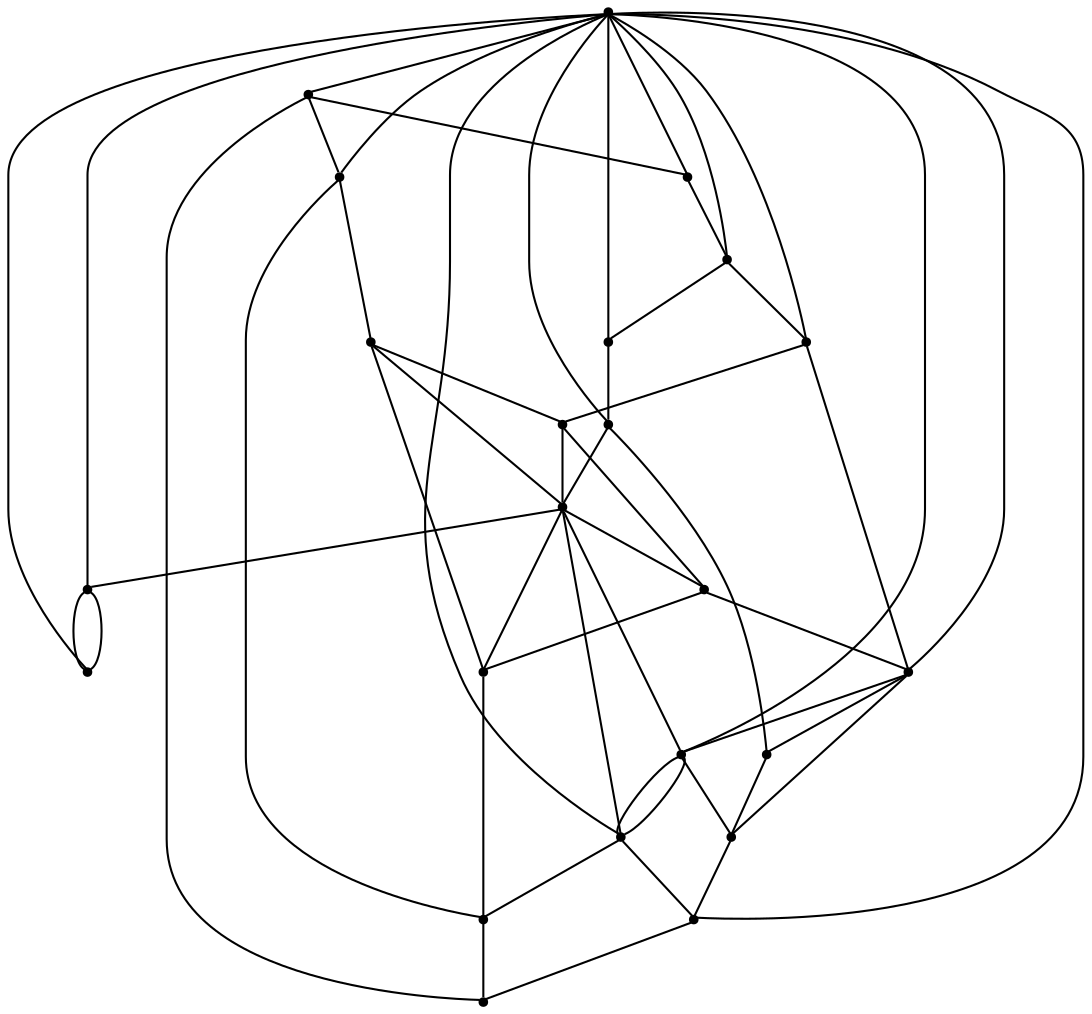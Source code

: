 graph {
  node [shape=point,comment="{\"directed\":false,\"doi\":\"10.1007/978-3-642-25878-7_8\",\"figure\":\"3 (2)\"}"]

  v0 [pos="1141.0793238807612,2540.9644519819803"]
  v1 [pos="1084.4200341387098,2455.8592605785775"]
  v2 [pos="919.3504704853804,2620.1521066752207"]
  v3 [pos="993.1739162616076,2455.8592605785775"]
  v4 [pos="919.3504704853804,2529.629183403068"]
  v5 [pos="935.4137499039724,2455.859260578577"]
  v6 [pos="919.3504704853804,2471.9077015296934"]
  v7 [pos="919.3504704853804,2439.8067499697195"]
  v8 [pos="903.2913907001407,2455.8592605785775"]
  v9 [pos="991.2306313740329,2435.3809971755295"]
  v10 [pos="937.4279195120696,2384.331210462592"]
  v11 [pos="919.3504704853804,2382.0850137427365"]
  v12 [pos="867.0667055576841,2507.9343466888354"]
  v13 [pos="845.5312243425054,2455.8592605785775"]
  v14 [pos="1078.3941965862105,2410.5937292847593"]
  v15 [pos="960.6845981859149,2294.0209268074477"]
  v16 [pos="919.3504704853804,2290.237162522024"]
  v17 [pos="802.7750753365513,2571.2526253715982"]
  v18 [pos="754.2850905577011,2455.8592605785775"]
  v19 [pos="840.206025620952,2310.6276739300147"]
  v20 [pos="755.4151737143261,2435.1976082235406"]
  v21 [pos="711.9459778697942,2345.170928842276"]
  v22 [pos="919.3504704853804,2455.8592605785775"]

  v0 -- v21 [id="-1",pos="1141.0793238807612,2540.9644519819803 1106.9920727727717,2628.0467890762 1022.5813826062807,2690.0477977498067 923.2953738041016,2690.967457979176 792.8335091909678,2692.175891974877 686.0913010133686,2587.4676679365184 684.8819338695164,2457.0928755815557 684.505870357908,2416.6897682332574 694.3093740717309,2378.5631300761706 711.9459778697942,2345.170928842276"]
  v8 -- v22 [id="-3",pos="903.2913907001407,2455.8592605785775 919.3504704853804,2455.8592605785775 919.3504704853804,2455.8592605785775 919.3504704853804,2455.8592605785775"]
  v22 -- v5 [id="-4",pos="919.3504704853804,2455.8592605785775 935.4137499039724,2455.859260578577 935.4137499039724,2455.859260578577 935.4137499039724,2455.859260578577"]
  v5 -- v3 [id="-5",pos="935.4137499039724,2455.859260578577 993.1739162616076,2455.8592605785775 993.1739162616076,2455.8592605785775 993.1739162616076,2455.8592605785775"]
  v3 -- v1 [id="-6",pos="993.1739162616076,2455.8592605785775 1084.4200341387098,2455.8592605785775 1084.4200341387098,2455.8592605785775 1084.4200341387098,2455.8592605785775"]
  v19 -- v22 [id="-8",pos="840.206025620952,2310.6276739300147 919.3504704853804,2455.8592605785775 919.3504704853804,2455.8592605785775 919.3504704853804,2455.8592605785775"]
  v12 -- v10 [id="-10",pos="867.0667055576841,2507.9343466888354 937.4279195120696,2384.331210462592 937.4279195120696,2384.331210462592 937.4279195120696,2384.331210462592"]
  v12 -- v21 [id="-11",pos="867.0667055576841,2507.9343466888354 711.9459778697942,2345.170928842276 711.9459778697942,2345.170928842276 711.9459778697942,2345.170928842276"]
  v12 -- v17 [id="-12",pos="867.0667055576841,2507.9343466888354 802.7750753365513,2571.2526253715982 802.7750753365513,2571.2526253715982 802.7750753365513,2571.2526253715982"]
  v12 -- v18 [id="-13",pos="867.0667055576841,2507.9343466888354 754.2850905577011,2455.8592605785775 754.2850905577011,2455.8592605785775 754.2850905577011,2455.8592605785775"]
  v12 -- v20 [id="-14",pos="867.0667055576841,2507.9343466888354 755.4151737143261,2435.1976082235406 755.4151737143261,2435.1976082235406 755.4151737143261,2435.1976082235406"]
  v12 -- v11 [id="-15",pos="867.0667055576841,2507.9343466888354 919.3504704853804,2382.0850137427365 919.3504704853804,2382.0850137427365 919.3504704853804,2382.0850137427365"]
  v11 -- v15 [id="-16",pos="919.3504704853804,2382.0850137427365 960.6845981859149,2294.0209268074477 960.6845981859149,2294.0209268074477 960.6845981859149,2294.0209268074477"]
  v12 -- v0 [id="-17",pos="867.0667055576841,2507.9343466888354 1141.0793238807612,2540.9644519819803 1141.0793238807612,2540.9644519819803 1141.0793238807612,2540.9644519819803"]
  v12 -- v19 [id="-18",pos="867.0667055576841,2507.9343466888354 840.206025620952,2310.6276739300147 840.206025620952,2310.6276739300147 840.206025620952,2310.6276739300147"]
  v12 -- v2 [id="-19",pos="867.0667055576841,2507.9343466888354 919.3504704853804,2620.1521066752207 919.3504704853804,2620.1521066752207 919.3504704853804,2620.1521066752207"]
  v12 -- v14 [id="-20",pos="867.0667055576841,2507.9343466888354 1078.3941965862105,2410.5937292847593 1078.3941965862105,2410.5937292847593 1078.3941965862105,2410.5937292847593"]
  v2 -- v4 [id="-22",pos="919.3504704853804,2620.1521066752207 919.3504704853804,2529.629183403068 919.3504704853804,2529.629183403068 919.3504704853804,2529.629183403068"]
  v4 -- v6 [id="-23",pos="919.3504704853804,2529.629183403068 919.3504704853804,2471.9077015296934 919.3504704853804,2471.9077015296934 919.3504704853804,2471.9077015296934"]
  v6 -- v22 [id="-24",pos="919.3504704853804,2471.9077015296934 919.3504704853804,2455.8592605785775 919.3504704853804,2455.8592605785775 919.3504704853804,2455.8592605785775"]
  v22 -- v7 [id="-25",pos="919.3504704853804,2455.8592605785775 919.3504704853804,2439.8067499697195 919.3504704853804,2439.8067499697195 919.3504704853804,2439.8067499697195"]
  v7 -- v11 [id="-26",pos="919.3504704853804,2439.8067499697195 919.3504704853804,2382.0850137427365 919.3504704853804,2382.0850137427365 919.3504704853804,2382.0850137427365"]
  v11 -- v16 [id="-27",pos="919.3504704853804,2382.0850137427365 919.3504704853804,2290.237162522024 919.3504704853804,2290.237162522024 919.3504704853804,2290.237162522024"]
  v22 -- v0 [id="-29",pos="919.3504704853804,2455.8592605785775 1141.0793238807612,2540.9644519819803 1141.0793238807612,2540.9644519819803 1141.0793238807612,2540.9644519819803"]
  v22 -- v9 [id="-30",pos="919.3504704853804,2455.8592605785775 991.2306313740329,2435.3809971755295 991.2306313740329,2435.3809971755295 991.2306313740329,2435.3809971755295"]
  v9 -- v14 [id="-31",pos="991.2306313740329,2435.3809971755295 1078.3941965862105,2410.5937292847593 1078.3941965862105,2410.5937292847593 1078.3941965862105,2410.5937292847593"]
  v22 -- v10 [id="-33",pos="919.3504704853804,2455.8592605785775 937.4279195120696,2384.331210462592 937.4279195120696,2384.331210462592 937.4279195120696,2384.331210462592"]
  v10 -- v15 [id="-34",pos="937.4279195120696,2384.331210462592 960.6845981859149,2294.0209268074477 960.6845981859149,2294.0209268074477 960.6845981859149,2294.0209268074477"]
  v10 -- v9 [id="-35",pos="937.4279195120696,2384.331210462592 991.2306313740329,2435.3809971755295 991.2306313740329,2435.3809971755295 991.2306313740329,2435.3809971755295"]
  v9 -- v12 [id="-36",pos="991.2306313740329,2435.3809971755295 867.0667055576841,2507.9343466888354 867.0667055576841,2507.9343466888354 867.0667055576841,2507.9343466888354"]
  v13 -- v8 [id="-37",pos="845.5312243425054,2455.8592605785775 903.2913907001407,2455.8592605785775 903.2913907001407,2455.8592605785775 903.2913907001407,2455.8592605785775"]
  v21 -- v0 [id="-38",pos="711.9459778697942,2345.170928842276 751.0785158508635,2270.7316567163502 828.8807585094222,2219.672265448582 918.9126109852945,2218.8383240393405 1049.3744755984283,2217.6296356900307 1156.1166837760275,2322.338114081998 1157.3260509198797,2452.7129064369606 1157.6150476762195,2483.8679550014917 1151.8516887068301,2513.66943119313 1141.0793238807612,2540.9644519819803"]
  v18 -- v20 [id="-39",pos="754.2850905577011,2455.8592605785775 754.285074649999,2448.1981944956988 754.6779790911729,2441.6334714422974 755.4151737143261,2435.1976082235406"]
  v13 -- v11 [id="-40",pos="845.5312243425054,2455.8592605785775 845.5353444373472,2415.11537338949 878.5834682721326,2382.089083400478 919.3504704853804,2382.0850137427365"]
  v8 -- v7 [id="-41",pos="903.2913907001407,2455.8592605785775 903.349787874521,2446.9952916633633 910.5265158579816,2439.8067499697195 919.3504704853804,2439.8067499697195"]
  v20 -- v19 [id="-42",pos="755.4151737143261,2435.1976082235406 761.8408253401788,2381.1422116227022 794.2724222016685,2335.094370156973 840.206025620952,2310.6276739300147"]
  v2 -- v17 [id="-43",pos="919.3504704853804,2620.1521066752207 873.6743927324817,2620.151852321612 832.3313180362809,2601.5740646215477 802.7750753365513,2571.2526253715982"]
  v17 -- v18 [id="-44",pos="802.7750753365513,2571.2526253715982 772.684056649789,2541.6542033834135 754.285074649999,2500.406816523049 754.2850905577011,2455.8592605785775"]
  v16 -- v15 [id="-45",pos="919.3504704853804,2290.237162522024 933.567542650985,2289.5534600214046 947.3647804386042,2291.3532588598828 960.6845981859149,2294.0209268074477"]
  v15 -- v14 [id="-46",pos="960.6845981859149,2294.0209268074477 1017.5887752554822,2309.4098807196588 1062.7230559216189,2353.8634066087543 1078.3941965862105,2410.5937292847593"]
  v14 -- v1 [id="-47",pos="1078.3941965862105,2410.5937292847593 1082.3339335648252,2424.666105664421 1084.4200341387098,2439.5164919273034 1084.4200341387098,2455.8592605785775"]
  v4 -- v12 [id="-48",pos="919.3504704853804,2529.629183403068 898.9238051238653,2529.629437756677 880.4323036964846,2521.3361653035854 867.0667055576841,2507.9343466888354"]
  v12 -- v13 [id="-49",pos="867.0667055576841,2507.9343466888354 853.760732615232,2494.591853878752 845.5353444373472,2476.1859783570853 845.5312243425054,2455.8592605785775"]
  v11 -- v10 [id="-50",pos="919.3504704853804,2382.0850137427365 925.5953189714214,2382.089083400478 931.6550405082572,2382.8628610197966 937.4279195120696,2384.331210462592"]
  v10 -- v9 [id="-51",pos="937.4279195120696,2384.331210462592 962.9617649117547,2390.742570622171 983.1977707956545,2410.4424681971145 991.2306313740329,2435.3809971755295"]
  v9 -- v3 [id="-52",pos="991.2306313740329,2435.3809971755295 992.1953409717812,2442.065693089332 993.1739003539055,2448.8482172895197 993.1739162616076,2455.8592605785775"]
  v6 -- v8 [id="-53",pos="919.3504704853804,2471.9077015296934 910.5265158579816,2471.911771187435 903.349787874521,2464.7232294937917 903.2913907001407,2455.8592605785775"]
  v7 -- v5 [id="-54",pos="919.3504704853804,2439.8067499697195 928.2370060128095,2439.8067499697195 935.4137339962703,2446.9952916633633 935.4137499039724,2455.859260578577"]
  v18 -- v13 [id="-55",pos="754.2850905577011,2455.8592605785775 845.5312243425054,2455.8592605785775 845.5312243425054,2455.8592605785775 845.5312243425054,2455.8592605785775"]
  v5 -- v6 [id="-56",pos="935.4137499039724,2455.859260578577 935.4137339962703,2464.7232294937917 928.2370060128095,2471.911771187435 919.3504704853804,2471.9077015296934"]
  v3 -- v4 [id="-57",pos="993.1739162616076,2455.8592605785775 993.1739003539055,2496.6031477676647 960.1257765191202,2529.629437756677 919.3504704853804,2529.629183403068"]
  v1 -- v2 [id="-58",pos="1084.4200341387098,2455.8592605785775 1084.4200341387098,2546.1484328841866 1010.5173680060637,2620.151852321612 919.3504704853804,2620.1521066752207"]
  v19 -- v16 [id="-59",pos="840.206025620952,2310.6276739300147 863.4143736423596,2296.9557897273535 890.519223992229,2289.553460021404 919.3504704853804,2290.237162522024"]
}